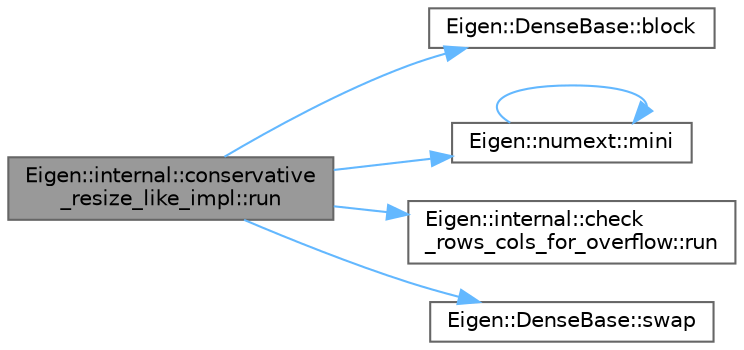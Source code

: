 digraph "Eigen::internal::conservative_resize_like_impl::run"
{
 // LATEX_PDF_SIZE
  bgcolor="transparent";
  edge [fontname=Helvetica,fontsize=10,labelfontname=Helvetica,labelfontsize=10];
  node [fontname=Helvetica,fontsize=10,shape=box,height=0.2,width=0.4];
  rankdir="LR";
  Node1 [id="Node000001",label="Eigen::internal::conservative\l_resize_like_impl::run",height=0.2,width=0.4,color="gray40", fillcolor="grey60", style="filled", fontcolor="black",tooltip=" "];
  Node1 -> Node2 [id="edge1_Node000001_Node000002",color="steelblue1",style="solid",tooltip=" "];
  Node2 [id="Node000002",label="Eigen::DenseBase::block",height=0.2,width=0.4,color="grey40", fillcolor="white", style="filled",URL="$class_eigen_1_1_dense_base.html#ab8e42e67c5cfd5fa13e684642f0f65bf",tooltip=" "];
  Node1 -> Node3 [id="edge2_Node000001_Node000003",color="steelblue1",style="solid",tooltip=" "];
  Node3 [id="Node000003",label="Eigen::numext::mini",height=0.2,width=0.4,color="grey40", fillcolor="white", style="filled",URL="$namespace_eigen_1_1numext.html#ab3b30bf0bcfa1ad91dbec75fabb3bea0",tooltip=" "];
  Node3 -> Node3 [id="edge3_Node000003_Node000003",color="steelblue1",style="solid",tooltip=" "];
  Node1 -> Node4 [id="edge4_Node000001_Node000004",color="steelblue1",style="solid",tooltip=" "];
  Node4 [id="Node000004",label="Eigen::internal::check\l_rows_cols_for_overflow::run",height=0.2,width=0.4,color="grey40", fillcolor="white", style="filled",URL="$struct_eigen_1_1internal_1_1check__rows__cols__for__overflow.html#a96aadd23e6335d10018576e81dec4443",tooltip=" "];
  Node1 -> Node5 [id="edge5_Node000001_Node000005",color="steelblue1",style="solid",tooltip=" "];
  Node5 [id="Node000005",label="Eigen::DenseBase::swap",height=0.2,width=0.4,color="grey40", fillcolor="white", style="filled",URL="$class_eigen_1_1_dense_base.html#ab420d9d588ac443f5a1b1a7dceb12c90",tooltip=" "];
}
